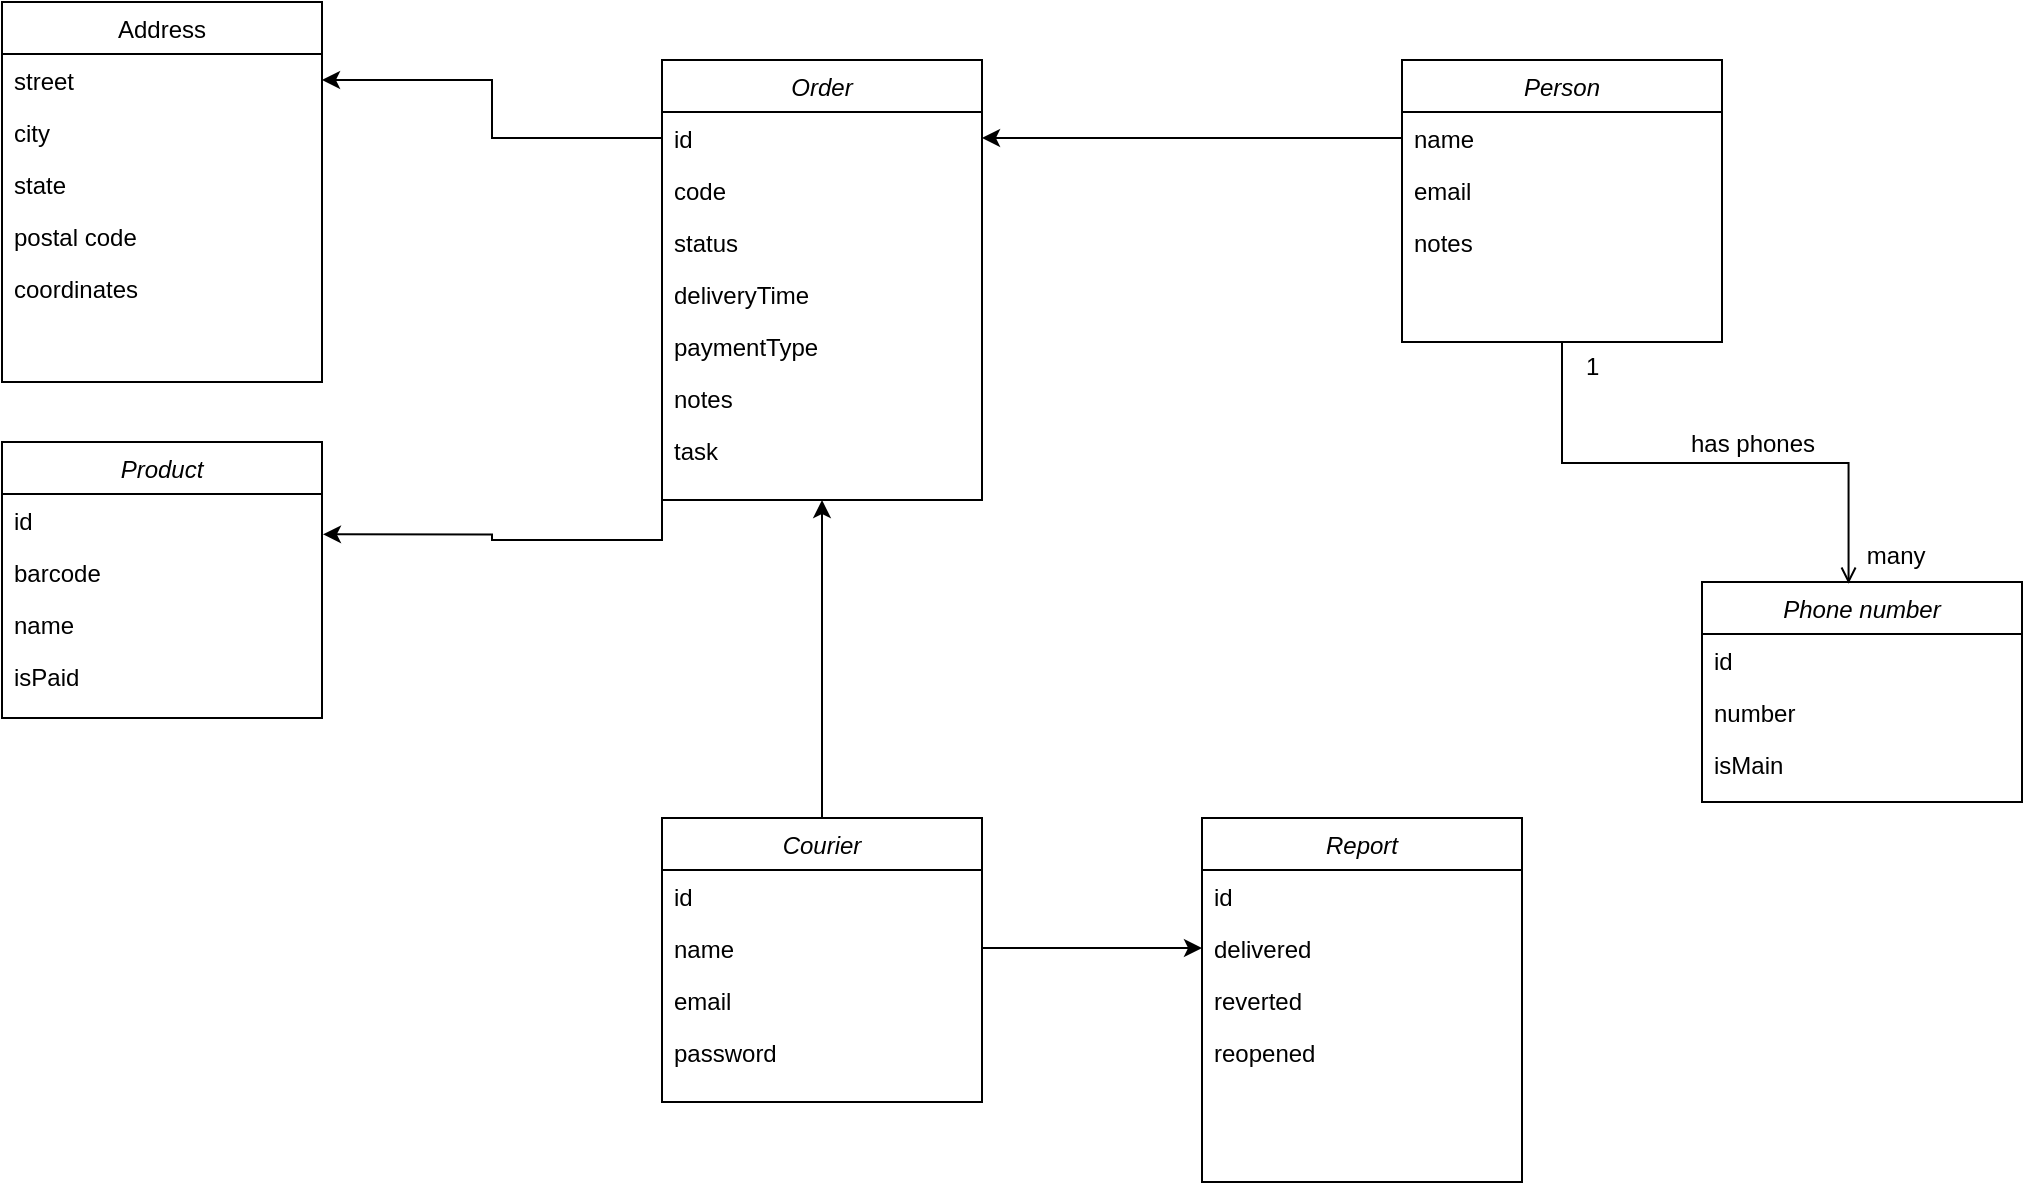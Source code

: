 <mxfile version="21.2.9" type="github">
  <diagram id="C5RBs43oDa-KdzZeNtuy" name="Page-1">
    <mxGraphModel dx="987" dy="89" grid="1" gridSize="10" guides="1" tooltips="1" connect="1" arrows="1" fold="1" page="1" pageScale="1" pageWidth="827" pageHeight="1169" math="0" shadow="0">
      <root>
        <mxCell id="WIyWlLk6GJQsqaUBKTNV-0" />
        <mxCell id="WIyWlLk6GJQsqaUBKTNV-1" parent="WIyWlLk6GJQsqaUBKTNV-0" />
        <mxCell id="zkfFHV4jXpPFQw0GAbJ--0" value="Person" style="swimlane;fontStyle=2;align=center;verticalAlign=top;childLayout=stackLayout;horizontal=1;startSize=26;horizontalStack=0;resizeParent=1;resizeLast=0;collapsible=1;marginBottom=0;rounded=0;shadow=0;strokeWidth=1;" parent="WIyWlLk6GJQsqaUBKTNV-1" vertex="1">
          <mxGeometry x="370" y="79" width="160" height="141" as="geometry">
            <mxRectangle x="230" y="140" width="160" height="26" as="alternateBounds" />
          </mxGeometry>
        </mxCell>
        <mxCell id="zkfFHV4jXpPFQw0GAbJ--1" value="name" style="text;align=left;verticalAlign=top;spacingLeft=4;spacingRight=4;overflow=hidden;rotatable=0;points=[[0,0.5],[1,0.5]];portConstraint=eastwest;" parent="zkfFHV4jXpPFQw0GAbJ--0" vertex="1">
          <mxGeometry y="26" width="160" height="26" as="geometry" />
        </mxCell>
        <mxCell id="zkfFHV4jXpPFQw0GAbJ--3" value="email" style="text;align=left;verticalAlign=top;spacingLeft=4;spacingRight=4;overflow=hidden;rotatable=0;points=[[0,0.5],[1,0.5]];portConstraint=eastwest;rounded=0;shadow=0;html=0;" parent="zkfFHV4jXpPFQw0GAbJ--0" vertex="1">
          <mxGeometry y="52" width="160" height="26" as="geometry" />
        </mxCell>
        <mxCell id="oL3sNxmgREbvK8Y3YSuk-52" value="notes" style="text;align=left;verticalAlign=top;spacingLeft=4;spacingRight=4;overflow=hidden;rotatable=0;points=[[0,0.5],[1,0.5]];portConstraint=eastwest;rounded=0;shadow=0;html=0;" vertex="1" parent="zkfFHV4jXpPFQw0GAbJ--0">
          <mxGeometry y="78" width="160" height="26" as="geometry" />
        </mxCell>
        <mxCell id="zkfFHV4jXpPFQw0GAbJ--17" value="Address" style="swimlane;fontStyle=0;align=center;verticalAlign=top;childLayout=stackLayout;horizontal=1;startSize=26;horizontalStack=0;resizeParent=1;resizeLast=0;collapsible=1;marginBottom=0;rounded=0;shadow=0;strokeWidth=1;" parent="WIyWlLk6GJQsqaUBKTNV-1" vertex="1">
          <mxGeometry x="-330" y="50" width="160" height="190" as="geometry">
            <mxRectangle x="550" y="140" width="160" height="26" as="alternateBounds" />
          </mxGeometry>
        </mxCell>
        <mxCell id="zkfFHV4jXpPFQw0GAbJ--18" value="street" style="text;align=left;verticalAlign=top;spacingLeft=4;spacingRight=4;overflow=hidden;rotatable=0;points=[[0,0.5],[1,0.5]];portConstraint=eastwest;" parent="zkfFHV4jXpPFQw0GAbJ--17" vertex="1">
          <mxGeometry y="26" width="160" height="26" as="geometry" />
        </mxCell>
        <mxCell id="zkfFHV4jXpPFQw0GAbJ--19" value="city" style="text;align=left;verticalAlign=top;spacingLeft=4;spacingRight=4;overflow=hidden;rotatable=0;points=[[0,0.5],[1,0.5]];portConstraint=eastwest;rounded=0;shadow=0;html=0;" parent="zkfFHV4jXpPFQw0GAbJ--17" vertex="1">
          <mxGeometry y="52" width="160" height="26" as="geometry" />
        </mxCell>
        <mxCell id="zkfFHV4jXpPFQw0GAbJ--20" value="state" style="text;align=left;verticalAlign=top;spacingLeft=4;spacingRight=4;overflow=hidden;rotatable=0;points=[[0,0.5],[1,0.5]];portConstraint=eastwest;rounded=0;shadow=0;html=0;" parent="zkfFHV4jXpPFQw0GAbJ--17" vertex="1">
          <mxGeometry y="78" width="160" height="26" as="geometry" />
        </mxCell>
        <mxCell id="zkfFHV4jXpPFQw0GAbJ--21" value="postal code" style="text;align=left;verticalAlign=top;spacingLeft=4;spacingRight=4;overflow=hidden;rotatable=0;points=[[0,0.5],[1,0.5]];portConstraint=eastwest;rounded=0;shadow=0;html=0;" parent="zkfFHV4jXpPFQw0GAbJ--17" vertex="1">
          <mxGeometry y="104" width="160" height="26" as="geometry" />
        </mxCell>
        <mxCell id="oL3sNxmgREbvK8Y3YSuk-24" value="coordinates" style="text;align=left;verticalAlign=top;spacingLeft=4;spacingRight=4;overflow=hidden;rotatable=0;points=[[0,0.5],[1,0.5]];portConstraint=eastwest;rounded=0;shadow=0;html=0;" vertex="1" parent="zkfFHV4jXpPFQw0GAbJ--17">
          <mxGeometry y="130" width="160" height="26" as="geometry" />
        </mxCell>
        <mxCell id="oL3sNxmgREbvK8Y3YSuk-45" style="edgeStyle=orthogonalEdgeStyle;rounded=0;orthogonalLoop=1;jettySize=auto;html=1;exitX=0;exitY=1;exitDx=0;exitDy=0;entryX=1.003;entryY=0.776;entryDx=0;entryDy=0;entryPerimeter=0;" edge="1" parent="WIyWlLk6GJQsqaUBKTNV-1" source="oL3sNxmgREbvK8Y3YSuk-1" target="oL3sNxmgREbvK8Y3YSuk-39">
          <mxGeometry relative="1" as="geometry" />
        </mxCell>
        <mxCell id="oL3sNxmgREbvK8Y3YSuk-1" value="Order" style="swimlane;fontStyle=2;align=center;verticalAlign=top;childLayout=stackLayout;horizontal=1;startSize=26;horizontalStack=0;resizeParent=1;resizeLast=0;collapsible=1;marginBottom=0;rounded=0;shadow=0;strokeWidth=1;" vertex="1" parent="WIyWlLk6GJQsqaUBKTNV-1">
          <mxGeometry y="79" width="160" height="220" as="geometry">
            <mxRectangle x="230" y="140" width="160" height="26" as="alternateBounds" />
          </mxGeometry>
        </mxCell>
        <mxCell id="oL3sNxmgREbvK8Y3YSuk-2" value="id" style="text;align=left;verticalAlign=top;spacingLeft=4;spacingRight=4;overflow=hidden;rotatable=0;points=[[0,0.5],[1,0.5]];portConstraint=eastwest;" vertex="1" parent="oL3sNxmgREbvK8Y3YSuk-1">
          <mxGeometry y="26" width="160" height="26" as="geometry" />
        </mxCell>
        <mxCell id="oL3sNxmgREbvK8Y3YSuk-4" value="code" style="text;align=left;verticalAlign=top;spacingLeft=4;spacingRight=4;overflow=hidden;rotatable=0;points=[[0,0.5],[1,0.5]];portConstraint=eastwest;rounded=0;shadow=0;html=0;" vertex="1" parent="oL3sNxmgREbvK8Y3YSuk-1">
          <mxGeometry y="52" width="160" height="26" as="geometry" />
        </mxCell>
        <mxCell id="oL3sNxmgREbvK8Y3YSuk-22" value="status" style="text;align=left;verticalAlign=top;spacingLeft=4;spacingRight=4;overflow=hidden;rotatable=0;points=[[0,0.5],[1,0.5]];portConstraint=eastwest;rounded=0;shadow=0;html=0;" vertex="1" parent="oL3sNxmgREbvK8Y3YSuk-1">
          <mxGeometry y="78" width="160" height="26" as="geometry" />
        </mxCell>
        <mxCell id="oL3sNxmgREbvK8Y3YSuk-23" value="deliveryTime" style="text;align=left;verticalAlign=top;spacingLeft=4;spacingRight=4;overflow=hidden;rotatable=0;points=[[0,0.5],[1,0.5]];portConstraint=eastwest;rounded=0;shadow=0;html=0;" vertex="1" parent="oL3sNxmgREbvK8Y3YSuk-1">
          <mxGeometry y="104" width="160" height="26" as="geometry" />
        </mxCell>
        <mxCell id="oL3sNxmgREbvK8Y3YSuk-35" value="paymentType" style="text;align=left;verticalAlign=top;spacingLeft=4;spacingRight=4;overflow=hidden;rotatable=0;points=[[0,0.5],[1,0.5]];portConstraint=eastwest;rounded=0;shadow=0;html=0;" vertex="1" parent="oL3sNxmgREbvK8Y3YSuk-1">
          <mxGeometry y="130" width="160" height="26" as="geometry" />
        </mxCell>
        <mxCell id="oL3sNxmgREbvK8Y3YSuk-51" value="notes" style="text;align=left;verticalAlign=top;spacingLeft=4;spacingRight=4;overflow=hidden;rotatable=0;points=[[0,0.5],[1,0.5]];portConstraint=eastwest;rounded=0;shadow=0;html=0;" vertex="1" parent="oL3sNxmgREbvK8Y3YSuk-1">
          <mxGeometry y="156" width="160" height="26" as="geometry" />
        </mxCell>
        <mxCell id="oL3sNxmgREbvK8Y3YSuk-53" value="task" style="text;align=left;verticalAlign=top;spacingLeft=4;spacingRight=4;overflow=hidden;rotatable=0;points=[[0,0.5],[1,0.5]];portConstraint=eastwest;rounded=0;shadow=0;html=0;" vertex="1" parent="oL3sNxmgREbvK8Y3YSuk-1">
          <mxGeometry y="182" width="160" height="26" as="geometry" />
        </mxCell>
        <mxCell id="oL3sNxmgREbvK8Y3YSuk-9" value="Phone number" style="swimlane;fontStyle=2;align=center;verticalAlign=top;childLayout=stackLayout;horizontal=1;startSize=26;horizontalStack=0;resizeParent=1;resizeLast=0;collapsible=1;marginBottom=0;rounded=0;shadow=0;strokeWidth=1;" vertex="1" parent="WIyWlLk6GJQsqaUBKTNV-1">
          <mxGeometry x="520" y="340" width="160" height="110" as="geometry">
            <mxRectangle x="230" y="140" width="160" height="26" as="alternateBounds" />
          </mxGeometry>
        </mxCell>
        <mxCell id="oL3sNxmgREbvK8Y3YSuk-10" value="id" style="text;align=left;verticalAlign=top;spacingLeft=4;spacingRight=4;overflow=hidden;rotatable=0;points=[[0,0.5],[1,0.5]];portConstraint=eastwest;" vertex="1" parent="oL3sNxmgREbvK8Y3YSuk-9">
          <mxGeometry y="26" width="160" height="26" as="geometry" />
        </mxCell>
        <mxCell id="oL3sNxmgREbvK8Y3YSuk-11" value="number" style="text;align=left;verticalAlign=top;spacingLeft=4;spacingRight=4;overflow=hidden;rotatable=0;points=[[0,0.5],[1,0.5]];portConstraint=eastwest;rounded=0;shadow=0;html=0;" vertex="1" parent="oL3sNxmgREbvK8Y3YSuk-9">
          <mxGeometry y="52" width="160" height="26" as="geometry" />
        </mxCell>
        <mxCell id="oL3sNxmgREbvK8Y3YSuk-12" value="isMain" style="text;align=left;verticalAlign=top;spacingLeft=4;spacingRight=4;overflow=hidden;rotatable=0;points=[[0,0.5],[1,0.5]];portConstraint=eastwest;rounded=0;shadow=0;html=0;" vertex="1" parent="oL3sNxmgREbvK8Y3YSuk-9">
          <mxGeometry y="78" width="160" height="26" as="geometry" />
        </mxCell>
        <mxCell id="oL3sNxmgREbvK8Y3YSuk-15" value="" style="endArrow=open;shadow=0;strokeWidth=1;rounded=0;endFill=1;edgeStyle=elbowEdgeStyle;elbow=vertical;entryX=0.458;entryY=0.008;entryDx=0;entryDy=0;entryPerimeter=0;exitX=0.5;exitY=1;exitDx=0;exitDy=0;" edge="1" parent="WIyWlLk6GJQsqaUBKTNV-1" source="zkfFHV4jXpPFQw0GAbJ--0" target="oL3sNxmgREbvK8Y3YSuk-9">
          <mxGeometry x="0.5" y="41" relative="1" as="geometry">
            <mxPoint x="446" y="180" as="sourcePoint" />
            <mxPoint x="330" y="220" as="targetPoint" />
            <mxPoint x="-40" y="32" as="offset" />
            <Array as="points" />
          </mxGeometry>
        </mxCell>
        <mxCell id="oL3sNxmgREbvK8Y3YSuk-16" value="1" style="resizable=0;align=left;verticalAlign=bottom;labelBackgroundColor=none;fontSize=12;" connectable="0" vertex="1" parent="oL3sNxmgREbvK8Y3YSuk-15">
          <mxGeometry x="-1" relative="1" as="geometry">
            <mxPoint x="10" y="21" as="offset" />
          </mxGeometry>
        </mxCell>
        <mxCell id="oL3sNxmgREbvK8Y3YSuk-17" value="many" style="resizable=0;align=right;verticalAlign=bottom;labelBackgroundColor=none;fontSize=12;" connectable="0" vertex="1" parent="oL3sNxmgREbvK8Y3YSuk-15">
          <mxGeometry x="1" relative="1" as="geometry">
            <mxPoint x="40" y="-5" as="offset" />
          </mxGeometry>
        </mxCell>
        <mxCell id="oL3sNxmgREbvK8Y3YSuk-18" value="has phones" style="text;html=1;resizable=0;points=[];;align=center;verticalAlign=middle;labelBackgroundColor=none;rounded=0;shadow=0;strokeWidth=1;fontSize=12;" vertex="1" connectable="0" parent="oL3sNxmgREbvK8Y3YSuk-15">
          <mxGeometry x="0.5" y="49" relative="1" as="geometry">
            <mxPoint x="-43" y="39" as="offset" />
          </mxGeometry>
        </mxCell>
        <mxCell id="oL3sNxmgREbvK8Y3YSuk-46" style="edgeStyle=orthogonalEdgeStyle;rounded=0;orthogonalLoop=1;jettySize=auto;html=1;exitX=0.5;exitY=0;exitDx=0;exitDy=0;entryX=0.5;entryY=1;entryDx=0;entryDy=0;" edge="1" parent="WIyWlLk6GJQsqaUBKTNV-1" source="oL3sNxmgREbvK8Y3YSuk-25" target="oL3sNxmgREbvK8Y3YSuk-1">
          <mxGeometry relative="1" as="geometry">
            <mxPoint x="60" y="270" as="targetPoint" />
          </mxGeometry>
        </mxCell>
        <mxCell id="oL3sNxmgREbvK8Y3YSuk-25" value="Courier" style="swimlane;fontStyle=2;align=center;verticalAlign=top;childLayout=stackLayout;horizontal=1;startSize=26;horizontalStack=0;resizeParent=1;resizeLast=0;collapsible=1;marginBottom=0;rounded=0;shadow=0;strokeWidth=1;" vertex="1" parent="WIyWlLk6GJQsqaUBKTNV-1">
          <mxGeometry y="458" width="160" height="142" as="geometry">
            <mxRectangle x="230" y="140" width="160" height="26" as="alternateBounds" />
          </mxGeometry>
        </mxCell>
        <mxCell id="oL3sNxmgREbvK8Y3YSuk-26" value="id" style="text;align=left;verticalAlign=top;spacingLeft=4;spacingRight=4;overflow=hidden;rotatable=0;points=[[0,0.5],[1,0.5]];portConstraint=eastwest;" vertex="1" parent="oL3sNxmgREbvK8Y3YSuk-25">
          <mxGeometry y="26" width="160" height="26" as="geometry" />
        </mxCell>
        <mxCell id="oL3sNxmgREbvK8Y3YSuk-27" value="name" style="text;align=left;verticalAlign=top;spacingLeft=4;spacingRight=4;overflow=hidden;rotatable=0;points=[[0,0.5],[1,0.5]];portConstraint=eastwest;rounded=0;shadow=0;html=0;" vertex="1" parent="oL3sNxmgREbvK8Y3YSuk-25">
          <mxGeometry y="52" width="160" height="26" as="geometry" />
        </mxCell>
        <mxCell id="oL3sNxmgREbvK8Y3YSuk-54" value="email" style="text;align=left;verticalAlign=top;spacingLeft=4;spacingRight=4;overflow=hidden;rotatable=0;points=[[0,0.5],[1,0.5]];portConstraint=eastwest;rounded=0;shadow=0;html=0;" vertex="1" parent="oL3sNxmgREbvK8Y3YSuk-25">
          <mxGeometry y="78" width="160" height="26" as="geometry" />
        </mxCell>
        <mxCell id="oL3sNxmgREbvK8Y3YSuk-55" value="password" style="text;align=left;verticalAlign=top;spacingLeft=4;spacingRight=4;overflow=hidden;rotatable=0;points=[[0,0.5],[1,0.5]];portConstraint=eastwest;rounded=0;shadow=0;html=0;" vertex="1" parent="oL3sNxmgREbvK8Y3YSuk-25">
          <mxGeometry y="104" width="160" height="26" as="geometry" />
        </mxCell>
        <mxCell id="oL3sNxmgREbvK8Y3YSuk-30" value="Report" style="swimlane;fontStyle=2;align=center;verticalAlign=top;childLayout=stackLayout;horizontal=1;startSize=26;horizontalStack=0;resizeParent=1;resizeLast=0;collapsible=1;marginBottom=0;rounded=0;shadow=0;strokeWidth=1;" vertex="1" parent="WIyWlLk6GJQsqaUBKTNV-1">
          <mxGeometry x="270" y="458" width="160" height="182" as="geometry">
            <mxRectangle x="230" y="140" width="160" height="26" as="alternateBounds" />
          </mxGeometry>
        </mxCell>
        <mxCell id="oL3sNxmgREbvK8Y3YSuk-31" value="id" style="text;align=left;verticalAlign=top;spacingLeft=4;spacingRight=4;overflow=hidden;rotatable=0;points=[[0,0.5],[1,0.5]];portConstraint=eastwest;" vertex="1" parent="oL3sNxmgREbvK8Y3YSuk-30">
          <mxGeometry y="26" width="160" height="26" as="geometry" />
        </mxCell>
        <mxCell id="oL3sNxmgREbvK8Y3YSuk-32" value="delivered" style="text;align=left;verticalAlign=top;spacingLeft=4;spacingRight=4;overflow=hidden;rotatable=0;points=[[0,0.5],[1,0.5]];portConstraint=eastwest;rounded=0;shadow=0;html=0;" vertex="1" parent="oL3sNxmgREbvK8Y3YSuk-30">
          <mxGeometry y="52" width="160" height="26" as="geometry" />
        </mxCell>
        <mxCell id="oL3sNxmgREbvK8Y3YSuk-33" value="reverted" style="text;align=left;verticalAlign=top;spacingLeft=4;spacingRight=4;overflow=hidden;rotatable=0;points=[[0,0.5],[1,0.5]];portConstraint=eastwest;rounded=0;shadow=0;html=0;" vertex="1" parent="oL3sNxmgREbvK8Y3YSuk-30">
          <mxGeometry y="78" width="160" height="26" as="geometry" />
        </mxCell>
        <mxCell id="oL3sNxmgREbvK8Y3YSuk-34" value="reopened" style="text;align=left;verticalAlign=top;spacingLeft=4;spacingRight=4;overflow=hidden;rotatable=0;points=[[0,0.5],[1,0.5]];portConstraint=eastwest;rounded=0;shadow=0;html=0;" vertex="1" parent="oL3sNxmgREbvK8Y3YSuk-30">
          <mxGeometry y="104" width="160" height="26" as="geometry" />
        </mxCell>
        <mxCell id="oL3sNxmgREbvK8Y3YSuk-36" style="edgeStyle=orthogonalEdgeStyle;rounded=0;orthogonalLoop=1;jettySize=auto;html=1;exitX=0;exitY=0.5;exitDx=0;exitDy=0;" edge="1" parent="WIyWlLk6GJQsqaUBKTNV-1" source="oL3sNxmgREbvK8Y3YSuk-2" target="zkfFHV4jXpPFQw0GAbJ--18">
          <mxGeometry relative="1" as="geometry" />
        </mxCell>
        <mxCell id="oL3sNxmgREbvK8Y3YSuk-37" style="edgeStyle=orthogonalEdgeStyle;rounded=0;orthogonalLoop=1;jettySize=auto;html=1;exitX=0;exitY=0.5;exitDx=0;exitDy=0;entryX=1;entryY=0.5;entryDx=0;entryDy=0;" edge="1" parent="WIyWlLk6GJQsqaUBKTNV-1" source="zkfFHV4jXpPFQw0GAbJ--1" target="oL3sNxmgREbvK8Y3YSuk-2">
          <mxGeometry relative="1" as="geometry" />
        </mxCell>
        <mxCell id="oL3sNxmgREbvK8Y3YSuk-38" value="Product" style="swimlane;fontStyle=2;align=center;verticalAlign=top;childLayout=stackLayout;horizontal=1;startSize=26;horizontalStack=0;resizeParent=1;resizeLast=0;collapsible=1;marginBottom=0;rounded=0;shadow=0;strokeWidth=1;" vertex="1" parent="WIyWlLk6GJQsqaUBKTNV-1">
          <mxGeometry x="-330" y="270" width="160" height="138" as="geometry">
            <mxRectangle x="230" y="140" width="160" height="26" as="alternateBounds" />
          </mxGeometry>
        </mxCell>
        <mxCell id="oL3sNxmgREbvK8Y3YSuk-39" value="id" style="text;align=left;verticalAlign=top;spacingLeft=4;spacingRight=4;overflow=hidden;rotatable=0;points=[[0,0.5],[1,0.5]];portConstraint=eastwest;" vertex="1" parent="oL3sNxmgREbvK8Y3YSuk-38">
          <mxGeometry y="26" width="160" height="26" as="geometry" />
        </mxCell>
        <mxCell id="oL3sNxmgREbvK8Y3YSuk-40" value="barcode" style="text;align=left;verticalAlign=top;spacingLeft=4;spacingRight=4;overflow=hidden;rotatable=0;points=[[0,0.5],[1,0.5]];portConstraint=eastwest;rounded=0;shadow=0;html=0;" vertex="1" parent="oL3sNxmgREbvK8Y3YSuk-38">
          <mxGeometry y="52" width="160" height="26" as="geometry" />
        </mxCell>
        <mxCell id="oL3sNxmgREbvK8Y3YSuk-41" value="name" style="text;align=left;verticalAlign=top;spacingLeft=4;spacingRight=4;overflow=hidden;rotatable=0;points=[[0,0.5],[1,0.5]];portConstraint=eastwest;rounded=0;shadow=0;html=0;" vertex="1" parent="oL3sNxmgREbvK8Y3YSuk-38">
          <mxGeometry y="78" width="160" height="26" as="geometry" />
        </mxCell>
        <mxCell id="oL3sNxmgREbvK8Y3YSuk-43" value="isPaid" style="text;align=left;verticalAlign=top;spacingLeft=4;spacingRight=4;overflow=hidden;rotatable=0;points=[[0,0.5],[1,0.5]];portConstraint=eastwest;rounded=0;shadow=0;html=0;" vertex="1" parent="oL3sNxmgREbvK8Y3YSuk-38">
          <mxGeometry y="104" width="160" height="26" as="geometry" />
        </mxCell>
        <mxCell id="oL3sNxmgREbvK8Y3YSuk-47" style="edgeStyle=orthogonalEdgeStyle;rounded=0;orthogonalLoop=1;jettySize=auto;html=1;exitX=1;exitY=0.5;exitDx=0;exitDy=0;entryX=0;entryY=0.5;entryDx=0;entryDy=0;" edge="1" parent="WIyWlLk6GJQsqaUBKTNV-1" source="oL3sNxmgREbvK8Y3YSuk-27" target="oL3sNxmgREbvK8Y3YSuk-32">
          <mxGeometry relative="1" as="geometry" />
        </mxCell>
      </root>
    </mxGraphModel>
  </diagram>
</mxfile>
